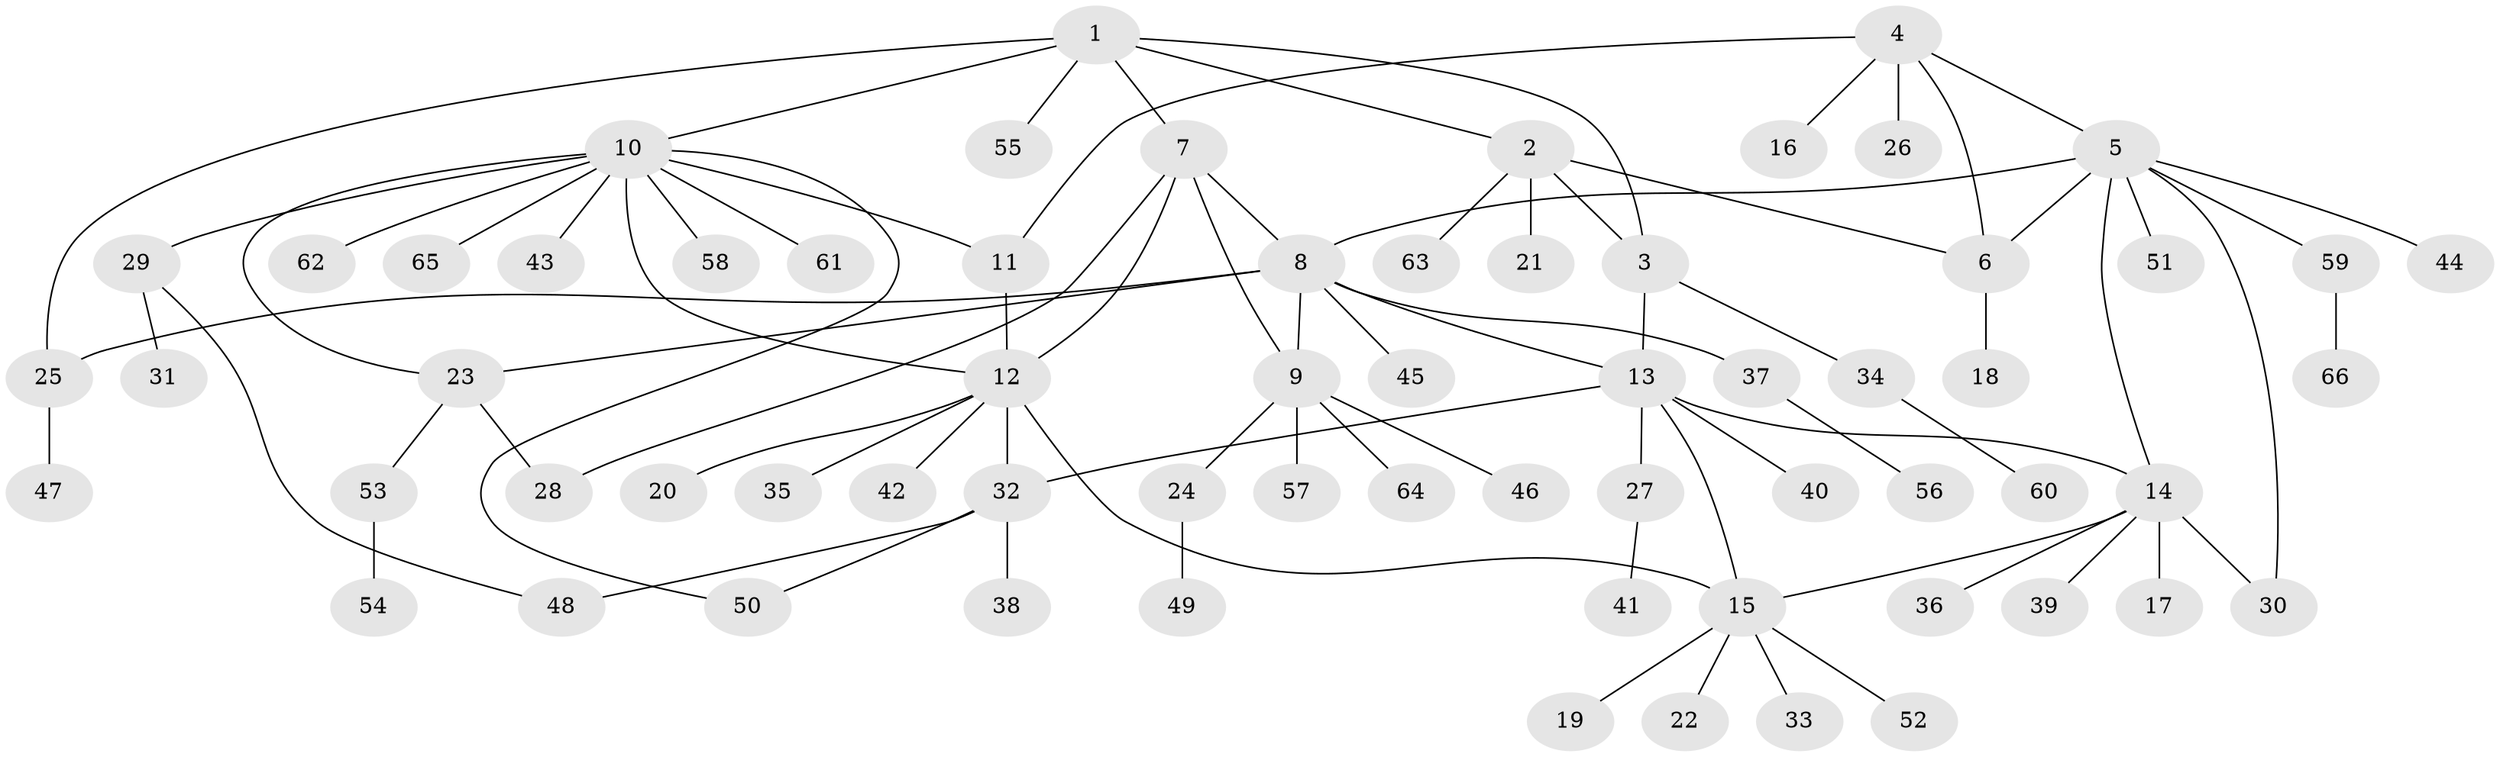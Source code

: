 // Generated by graph-tools (version 1.1) at 2025/11/02/27/25 16:11:36]
// undirected, 66 vertices, 83 edges
graph export_dot {
graph [start="1"]
  node [color=gray90,style=filled];
  1;
  2;
  3;
  4;
  5;
  6;
  7;
  8;
  9;
  10;
  11;
  12;
  13;
  14;
  15;
  16;
  17;
  18;
  19;
  20;
  21;
  22;
  23;
  24;
  25;
  26;
  27;
  28;
  29;
  30;
  31;
  32;
  33;
  34;
  35;
  36;
  37;
  38;
  39;
  40;
  41;
  42;
  43;
  44;
  45;
  46;
  47;
  48;
  49;
  50;
  51;
  52;
  53;
  54;
  55;
  56;
  57;
  58;
  59;
  60;
  61;
  62;
  63;
  64;
  65;
  66;
  1 -- 2;
  1 -- 3;
  1 -- 7;
  1 -- 10;
  1 -- 25;
  1 -- 55;
  2 -- 3;
  2 -- 6;
  2 -- 21;
  2 -- 63;
  3 -- 13;
  3 -- 34;
  4 -- 5;
  4 -- 6;
  4 -- 11;
  4 -- 16;
  4 -- 26;
  5 -- 6;
  5 -- 8;
  5 -- 14;
  5 -- 30;
  5 -- 44;
  5 -- 51;
  5 -- 59;
  6 -- 18;
  7 -- 8;
  7 -- 9;
  7 -- 12;
  7 -- 28;
  8 -- 9;
  8 -- 13;
  8 -- 23;
  8 -- 25;
  8 -- 37;
  8 -- 45;
  9 -- 24;
  9 -- 46;
  9 -- 57;
  9 -- 64;
  10 -- 11;
  10 -- 12;
  10 -- 23;
  10 -- 29;
  10 -- 43;
  10 -- 50;
  10 -- 58;
  10 -- 61;
  10 -- 62;
  10 -- 65;
  11 -- 12;
  12 -- 15;
  12 -- 20;
  12 -- 32;
  12 -- 35;
  12 -- 42;
  13 -- 14;
  13 -- 15;
  13 -- 27;
  13 -- 32;
  13 -- 40;
  14 -- 15;
  14 -- 17;
  14 -- 30;
  14 -- 36;
  14 -- 39;
  15 -- 19;
  15 -- 22;
  15 -- 33;
  15 -- 52;
  23 -- 28;
  23 -- 53;
  24 -- 49;
  25 -- 47;
  27 -- 41;
  29 -- 31;
  29 -- 48;
  32 -- 38;
  32 -- 48;
  32 -- 50;
  34 -- 60;
  37 -- 56;
  53 -- 54;
  59 -- 66;
}
